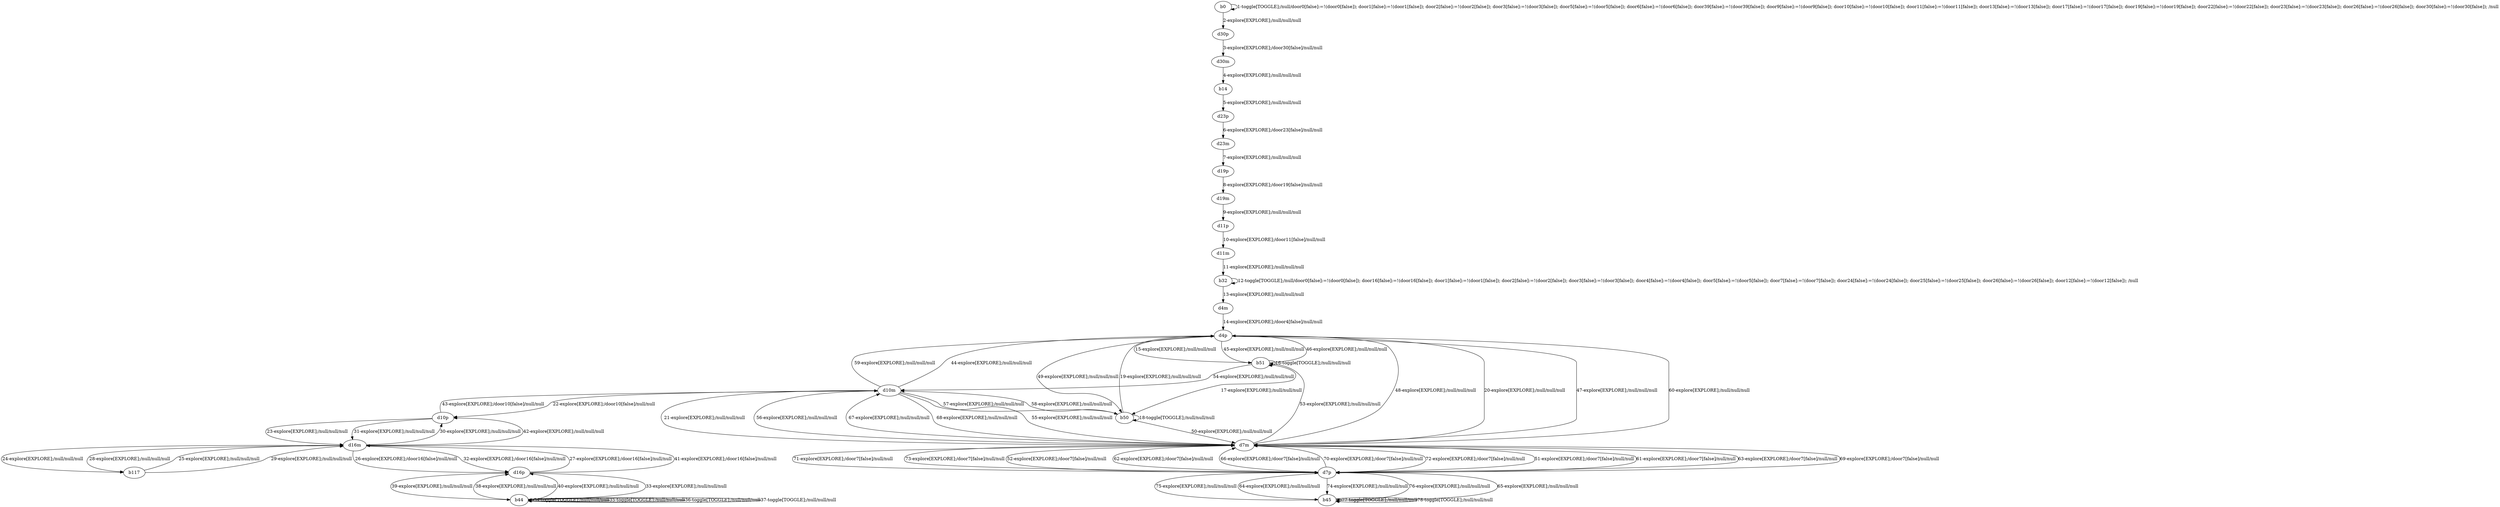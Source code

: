 # Total number of goals covered by this test: 6
# b44 --> d16p
# b44 --> b44
# d7p --> b45
# b45 --> b45
# b45 --> d7p
# d16p --> d16m

digraph g {
"b0" -> "b0" [label = "1-toggle[TOGGLE];/null/door0[false]:=!(door0[false]); door1[false]:=!(door1[false]); door2[false]:=!(door2[false]); door3[false]:=!(door3[false]); door5[false]:=!(door5[false]); door6[false]:=!(door6[false]); door39[false]:=!(door39[false]); door9[false]:=!(door9[false]); door10[false]:=!(door10[false]); door11[false]:=!(door11[false]); door13[false]:=!(door13[false]); door17[false]:=!(door17[false]); door19[false]:=!(door19[false]); door22[false]:=!(door22[false]); door23[false]:=!(door23[false]); door26[false]:=!(door26[false]); door30[false]:=!(door30[false]); /null"];
"b0" -> "d30p" [label = "2-explore[EXPLORE];/null/null/null"];
"d30p" -> "d30m" [label = "3-explore[EXPLORE];/door30[false]/null/null"];
"d30m" -> "b14" [label = "4-explore[EXPLORE];/null/null/null"];
"b14" -> "d23p" [label = "5-explore[EXPLORE];/null/null/null"];
"d23p" -> "d23m" [label = "6-explore[EXPLORE];/door23[false]/null/null"];
"d23m" -> "d19p" [label = "7-explore[EXPLORE];/null/null/null"];
"d19p" -> "d19m" [label = "8-explore[EXPLORE];/door19[false]/null/null"];
"d19m" -> "d11p" [label = "9-explore[EXPLORE];/null/null/null"];
"d11p" -> "d11m" [label = "10-explore[EXPLORE];/door11[false]/null/null"];
"d11m" -> "b32" [label = "11-explore[EXPLORE];/null/null/null"];
"b32" -> "b32" [label = "12-toggle[TOGGLE];/null/door0[false]:=!(door0[false]); door16[false]:=!(door16[false]); door1[false]:=!(door1[false]); door2[false]:=!(door2[false]); door3[false]:=!(door3[false]); door4[false]:=!(door4[false]); door5[false]:=!(door5[false]); door7[false]:=!(door7[false]); door24[false]:=!(door24[false]); door25[false]:=!(door25[false]); door26[false]:=!(door26[false]); door12[false]:=!(door12[false]); /null"];
"b32" -> "d4m" [label = "13-explore[EXPLORE];/null/null/null"];
"d4m" -> "d4p" [label = "14-explore[EXPLORE];/door4[false]/null/null"];
"d4p" -> "b51" [label = "15-explore[EXPLORE];/null/null/null"];
"b51" -> "b51" [label = "16-toggle[TOGGLE];/null/null/null"];
"b51" -> "b50" [label = "17-explore[EXPLORE];/null/null/null"];
"b50" -> "b50" [label = "18-toggle[TOGGLE];/null/null/null"];
"b50" -> "d4p" [label = "19-explore[EXPLORE];/null/null/null"];
"d4p" -> "d7m" [label = "20-explore[EXPLORE];/null/null/null"];
"d7m" -> "d10m" [label = "21-explore[EXPLORE];/null/null/null"];
"d10m" -> "d10p" [label = "22-explore[EXPLORE];/door10[false]/null/null"];
"d10p" -> "d16m" [label = "23-explore[EXPLORE];/null/null/null"];
"d16m" -> "b117" [label = "24-explore[EXPLORE];/null/null/null"];
"b117" -> "d16m" [label = "25-explore[EXPLORE];/null/null/null"];
"d16m" -> "d16p" [label = "26-explore[EXPLORE];/door16[false]/null/null"];
"d16p" -> "d16m" [label = "27-explore[EXPLORE];/door16[false]/null/null"];
"d16m" -> "b117" [label = "28-explore[EXPLORE];/null/null/null"];
"b117" -> "d16m" [label = "29-explore[EXPLORE];/null/null/null"];
"d16m" -> "d10p" [label = "30-explore[EXPLORE];/null/null/null"];
"d10p" -> "d16m" [label = "31-explore[EXPLORE];/null/null/null"];
"d16m" -> "d16p" [label = "32-explore[EXPLORE];/door16[false]/null/null"];
"d16p" -> "b44" [label = "33-explore[EXPLORE];/null/null/null"];
"b44" -> "b44" [label = "34-toggle[TOGGLE];/null/null/null"];
"b44" -> "b44" [label = "35-toggle[TOGGLE];/null/null/null"];
"b44" -> "b44" [label = "36-toggle[TOGGLE];/null/null/null"];
"b44" -> "b44" [label = "37-toggle[TOGGLE];/null/null/null"];
"b44" -> "d16p" [label = "38-explore[EXPLORE];/null/null/null"];
"d16p" -> "b44" [label = "39-explore[EXPLORE];/null/null/null"];
"b44" -> "d16p" [label = "40-explore[EXPLORE];/null/null/null"];
"d16p" -> "d16m" [label = "41-explore[EXPLORE];/door16[false]/null/null"];
"d16m" -> "d10p" [label = "42-explore[EXPLORE];/null/null/null"];
"d10p" -> "d10m" [label = "43-explore[EXPLORE];/door10[false]/null/null"];
"d10m" -> "d4p" [label = "44-explore[EXPLORE];/null/null/null"];
"d4p" -> "b51" [label = "45-explore[EXPLORE];/null/null/null"];
"b51" -> "d4p" [label = "46-explore[EXPLORE];/null/null/null"];
"d4p" -> "d7m" [label = "47-explore[EXPLORE];/null/null/null"];
"d7m" -> "d4p" [label = "48-explore[EXPLORE];/null/null/null"];
"d4p" -> "b50" [label = "49-explore[EXPLORE];/null/null/null"];
"b50" -> "d7m" [label = "50-explore[EXPLORE];/null/null/null"];
"d7m" -> "d7p" [label = "51-explore[EXPLORE];/door7[false]/null/null"];
"d7p" -> "d7m" [label = "52-explore[EXPLORE];/door7[false]/null/null"];
"d7m" -> "b51" [label = "53-explore[EXPLORE];/null/null/null"];
"b51" -> "d10m" [label = "54-explore[EXPLORE];/null/null/null"];
"d10m" -> "d7m" [label = "55-explore[EXPLORE];/null/null/null"];
"d7m" -> "d10m" [label = "56-explore[EXPLORE];/null/null/null"];
"d10m" -> "b50" [label = "57-explore[EXPLORE];/null/null/null"];
"b50" -> "d10m" [label = "58-explore[EXPLORE];/null/null/null"];
"d10m" -> "d4p" [label = "59-explore[EXPLORE];/null/null/null"];
"d4p" -> "d7m" [label = "60-explore[EXPLORE];/null/null/null"];
"d7m" -> "d7p" [label = "61-explore[EXPLORE];/door7[false]/null/null"];
"d7p" -> "d7m" [label = "62-explore[EXPLORE];/door7[false]/null/null"];
"d7m" -> "d7p" [label = "63-explore[EXPLORE];/door7[false]/null/null"];
"d7p" -> "b45" [label = "64-explore[EXPLORE];/null/null/null"];
"b45" -> "d7p" [label = "65-explore[EXPLORE];/null/null/null"];
"d7p" -> "d7m" [label = "66-explore[EXPLORE];/door7[false]/null/null"];
"d7m" -> "d10m" [label = "67-explore[EXPLORE];/null/null/null"];
"d10m" -> "d7m" [label = "68-explore[EXPLORE];/null/null/null"];
"d7m" -> "d7p" [label = "69-explore[EXPLORE];/door7[false]/null/null"];
"d7p" -> "d7m" [label = "70-explore[EXPLORE];/door7[false]/null/null"];
"d7m" -> "d7p" [label = "71-explore[EXPLORE];/door7[false]/null/null"];
"d7p" -> "d7m" [label = "72-explore[EXPLORE];/door7[false]/null/null"];
"d7m" -> "d7p" [label = "73-explore[EXPLORE];/door7[false]/null/null"];
"d7p" -> "b45" [label = "74-explore[EXPLORE];/null/null/null"];
"b45" -> "d7p" [label = "75-explore[EXPLORE];/null/null/null"];
"d7p" -> "b45" [label = "76-explore[EXPLORE];/null/null/null"];
"b45" -> "b45" [label = "77-toggle[TOGGLE];/null/null/null"];
"b45" -> "b45" [label = "78-toggle[TOGGLE];/null/null/null"];
}